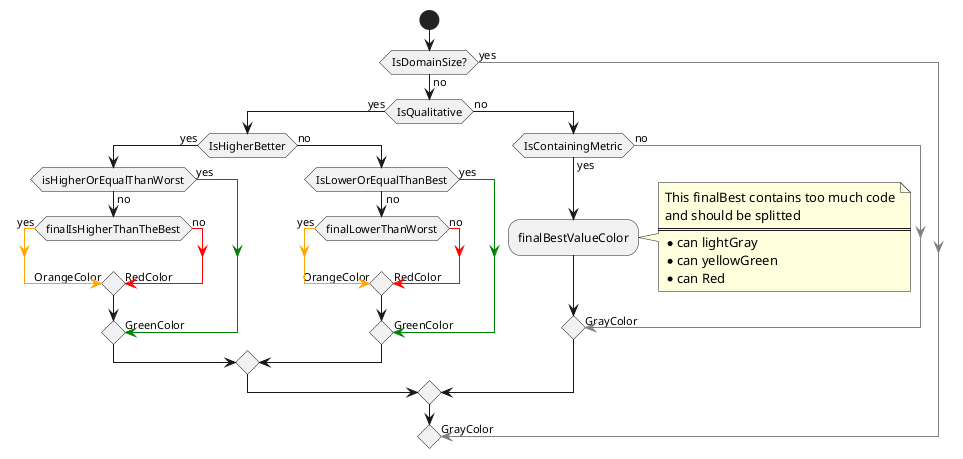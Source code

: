 @startuml name
start

if (IsDomainSize?) then (yes)
  -[#gray]-> GrayColor;
else (no)
  if (IsQualitative) then (yes)
    if (IsHigherBetter) then (yes)
      if (isHigherOrEqualThanWorst) then (yes)
        -[#green]-> GreenColor;
      else (no)
        if (finalIsHigherThanTheBest) then (yes)
          -[#orange]-> OrangeColor;
        else (no)
          -[#red]-> RedColor;
        endif
      endif
    else (no)
      if (IsLowerOrEqualThanBest) then (yes)
        -[#green]-> GreenColor;
      else (no)
        if (finalLowerThanWorst) then (yes)
          -[#orange]-> OrangeColor;
        else (no)
          -[#red]-> RedColor;
        endif
      endif
    endif
  else (no)
    if (IsContainingMetric) then (yes)
      :finalBestValueColor;
      note right
        This finalBest contains too much code
        and should be splitted
        ====
        * can lightGray
        * can yellowGreen
        * can Red
      end note
    else (no)
      -[#gray]-> GrayColor;
    endif
  endif
endif
@enduml